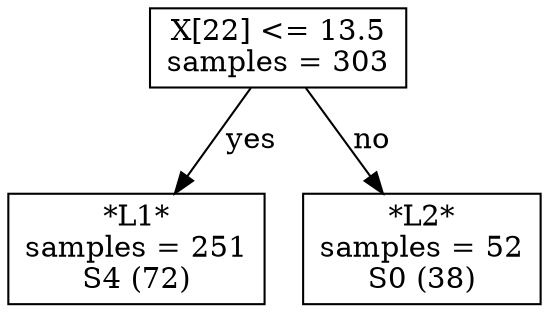 digraph Tree {
node [shape=box] ;
0 [label="X[22] <= 13.5\nsamples = 303\n"] ;
1 [label="*L1*\nsamples = 251\nS4 (72)\n"] ;
0 -> 1 [label="yes"];
2 [label="*L2*\nsamples = 52\nS0 (38)\n"] ;
0 -> 2 [label="no"];
}
